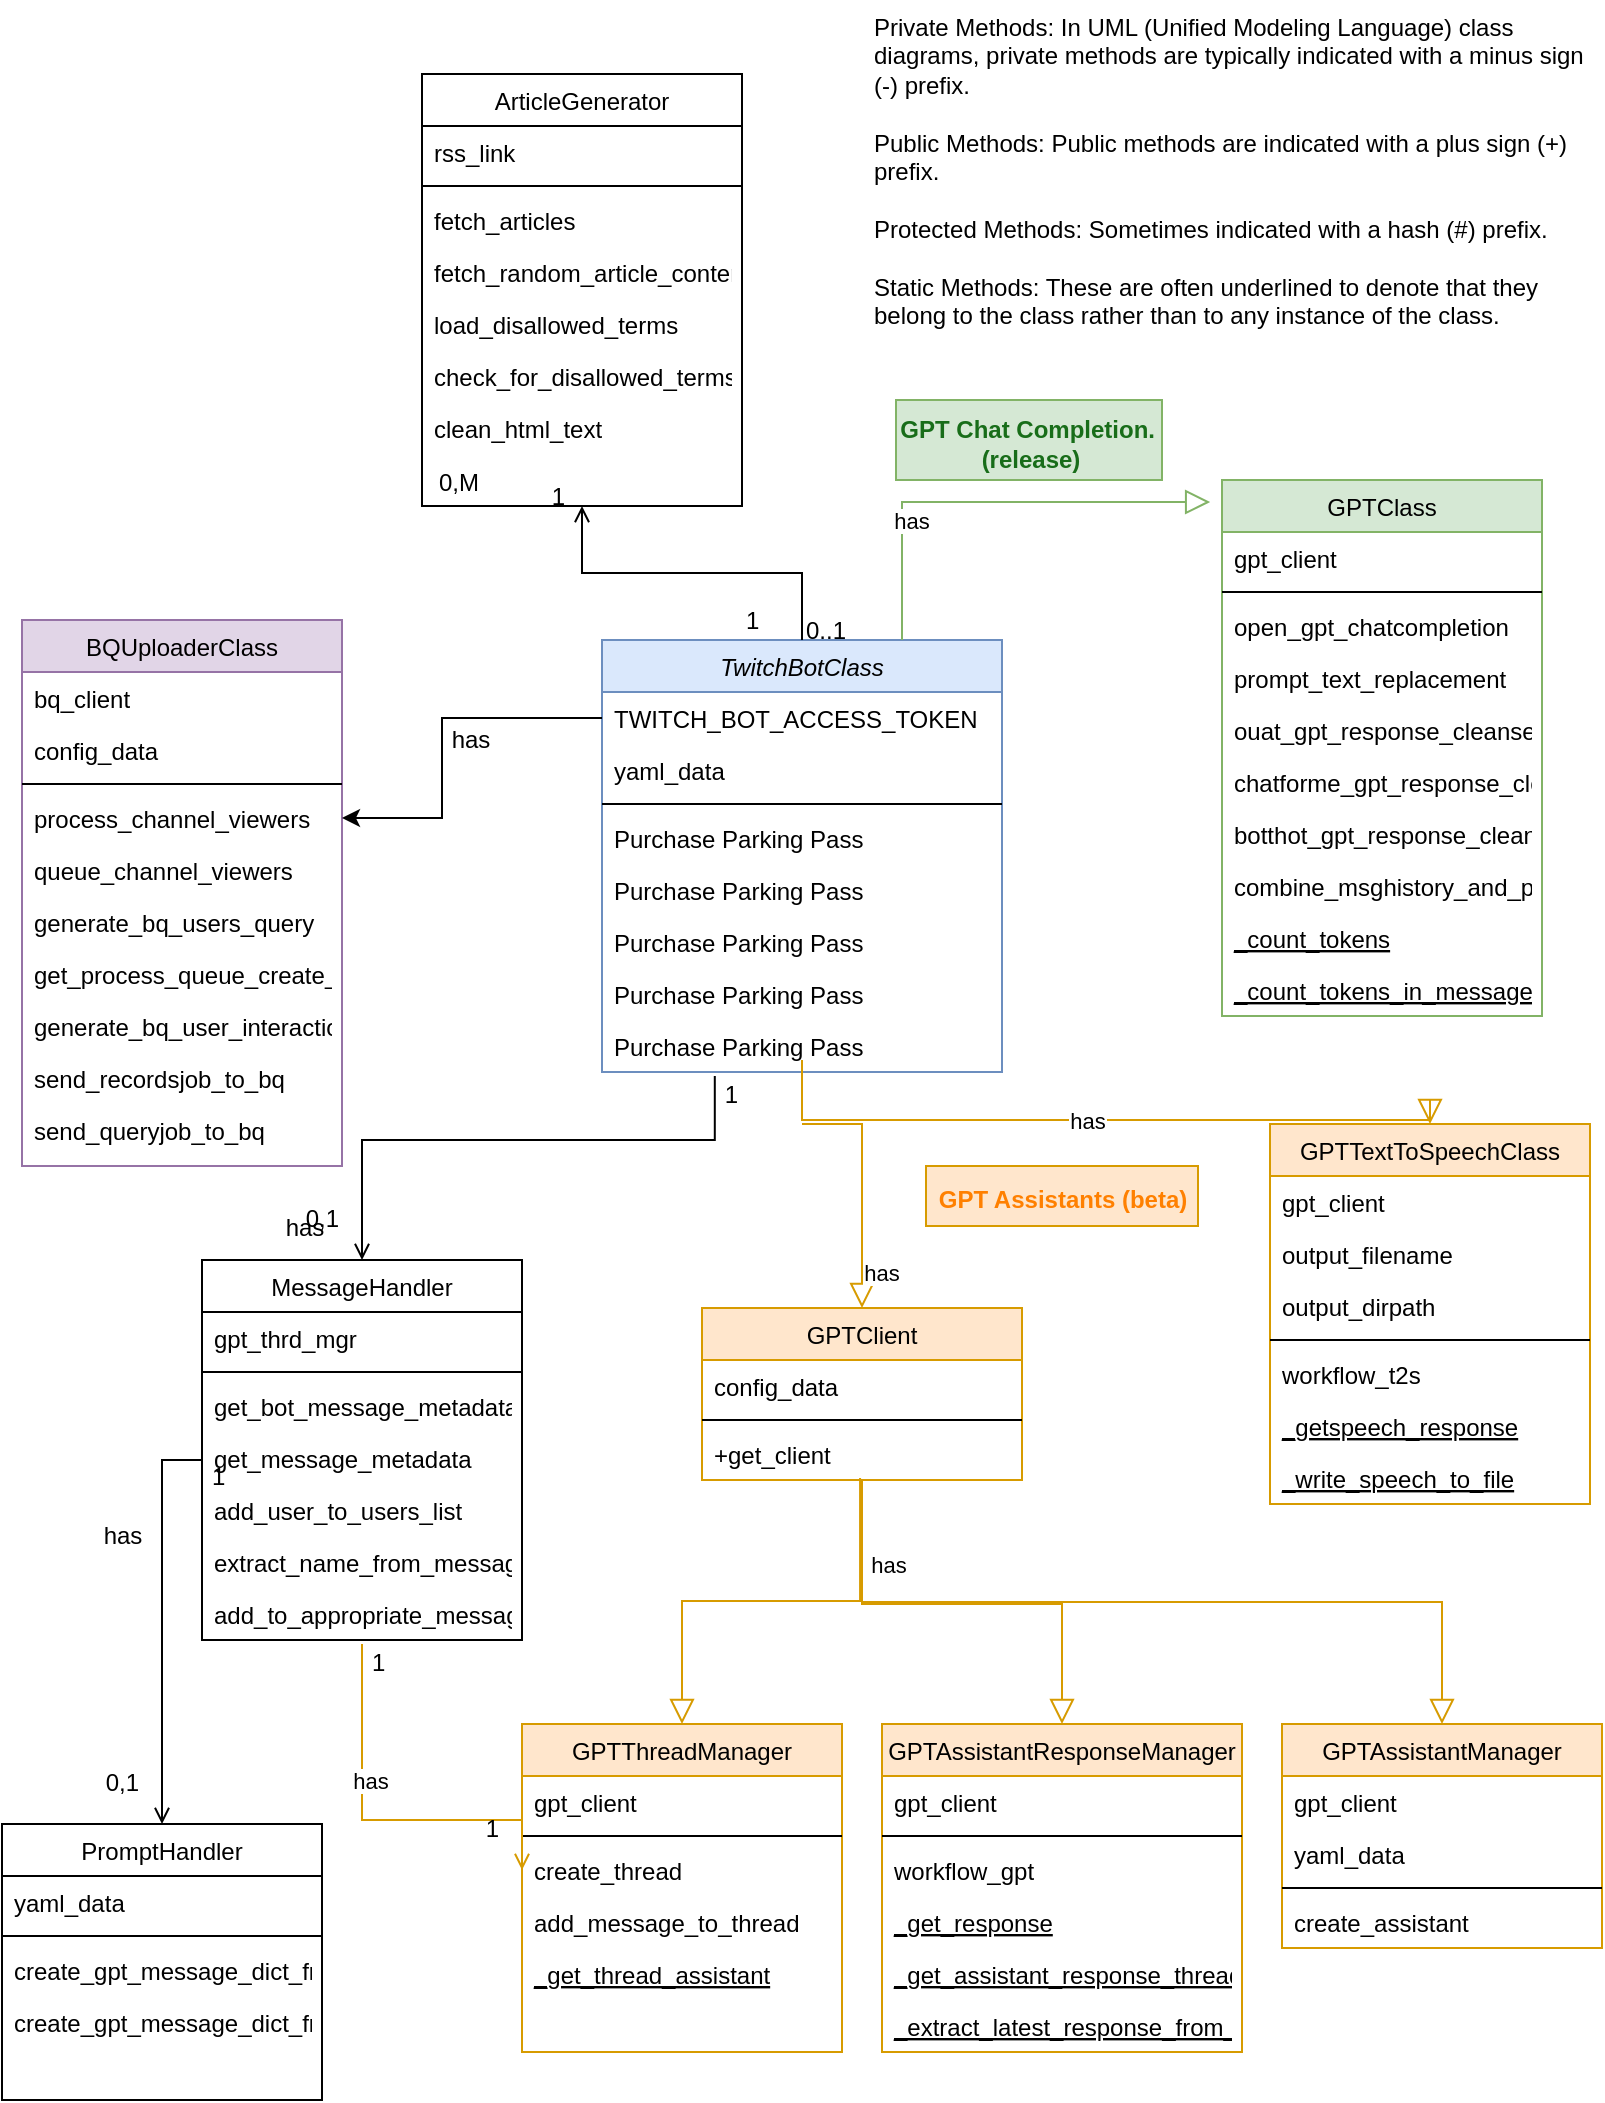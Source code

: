 <mxfile version="22.1.0" type="github" pages="2">
  <diagram name="classes-diagram" id="TIYgzIj9qE2Szi_TrRxU">
    <mxGraphModel dx="2132" dy="1296" grid="1" gridSize="10" guides="1" tooltips="1" connect="1" arrows="1" fold="1" page="1" pageScale="1" pageWidth="827" pageHeight="1169" math="0" shadow="0">
      <root>
        <mxCell id="X0K00MM57r9cbO4nfmmp-0" />
        <mxCell id="X0K00MM57r9cbO4nfmmp-1" parent="X0K00MM57r9cbO4nfmmp-0" />
        <mxCell id="X0K00MM57r9cbO4nfmmp-2" value="TwitchBotClass" style="swimlane;fontStyle=2;align=center;verticalAlign=top;childLayout=stackLayout;horizontal=1;startSize=26;horizontalStack=0;resizeParent=1;resizeLast=0;collapsible=1;marginBottom=0;rounded=0;shadow=0;strokeWidth=1;fillColor=#dae8fc;strokeColor=#6c8ebf;" vertex="1" parent="X0K00MM57r9cbO4nfmmp-1">
          <mxGeometry x="-520" y="350" width="200" height="216" as="geometry">
            <mxRectangle x="230" y="140" width="160" height="26" as="alternateBounds" />
          </mxGeometry>
        </mxCell>
        <mxCell id="X0K00MM57r9cbO4nfmmp-3" value="TWITCH_BOT_ACCESS_TOKEN" style="text;align=left;verticalAlign=top;spacingLeft=4;spacingRight=4;overflow=hidden;rotatable=0;points=[[0,0.5],[1,0.5]];portConstraint=eastwest;" vertex="1" parent="X0K00MM57r9cbO4nfmmp-2">
          <mxGeometry y="26" width="200" height="26" as="geometry" />
        </mxCell>
        <mxCell id="X0K00MM57r9cbO4nfmmp-4" value="yaml_data" style="text;align=left;verticalAlign=top;spacingLeft=4;spacingRight=4;overflow=hidden;rotatable=0;points=[[0,0.5],[1,0.5]];portConstraint=eastwest;rounded=0;shadow=0;html=0;" vertex="1" parent="X0K00MM57r9cbO4nfmmp-2">
          <mxGeometry y="52" width="200" height="26" as="geometry" />
        </mxCell>
        <mxCell id="X0K00MM57r9cbO4nfmmp-5" value="" style="line;html=1;strokeWidth=1;align=left;verticalAlign=middle;spacingTop=-1;spacingLeft=3;spacingRight=3;rotatable=0;labelPosition=right;points=[];portConstraint=eastwest;" vertex="1" parent="X0K00MM57r9cbO4nfmmp-2">
          <mxGeometry y="78" width="200" height="8" as="geometry" />
        </mxCell>
        <mxCell id="X0K00MM57r9cbO4nfmmp-6" value="Purchase Parking Pass" style="text;align=left;verticalAlign=top;spacingLeft=4;spacingRight=4;overflow=hidden;rotatable=0;points=[[0,0.5],[1,0.5]];portConstraint=eastwest;" vertex="1" parent="X0K00MM57r9cbO4nfmmp-2">
          <mxGeometry y="86" width="200" height="26" as="geometry" />
        </mxCell>
        <mxCell id="X0K00MM57r9cbO4nfmmp-7" value="Purchase Parking Pass" style="text;align=left;verticalAlign=top;spacingLeft=4;spacingRight=4;overflow=hidden;rotatable=0;points=[[0,0.5],[1,0.5]];portConstraint=eastwest;" vertex="1" parent="X0K00MM57r9cbO4nfmmp-2">
          <mxGeometry y="112" width="200" height="26" as="geometry" />
        </mxCell>
        <mxCell id="X0K00MM57r9cbO4nfmmp-8" value="Purchase Parking Pass" style="text;align=left;verticalAlign=top;spacingLeft=4;spacingRight=4;overflow=hidden;rotatable=0;points=[[0,0.5],[1,0.5]];portConstraint=eastwest;" vertex="1" parent="X0K00MM57r9cbO4nfmmp-2">
          <mxGeometry y="138" width="200" height="26" as="geometry" />
        </mxCell>
        <mxCell id="X0K00MM57r9cbO4nfmmp-9" value="Purchase Parking Pass" style="text;align=left;verticalAlign=top;spacingLeft=4;spacingRight=4;overflow=hidden;rotatable=0;points=[[0,0.5],[1,0.5]];portConstraint=eastwest;" vertex="1" parent="X0K00MM57r9cbO4nfmmp-2">
          <mxGeometry y="164" width="200" height="26" as="geometry" />
        </mxCell>
        <mxCell id="X0K00MM57r9cbO4nfmmp-10" value="Purchase Parking Pass" style="text;align=left;verticalAlign=top;spacingLeft=4;spacingRight=4;overflow=hidden;rotatable=0;points=[[0,0.5],[1,0.5]];portConstraint=eastwest;" vertex="1" parent="X0K00MM57r9cbO4nfmmp-2">
          <mxGeometry y="190" width="200" height="26" as="geometry" />
        </mxCell>
        <mxCell id="X0K00MM57r9cbO4nfmmp-11" value="BQUploaderClass" style="swimlane;fontStyle=0;align=center;verticalAlign=top;childLayout=stackLayout;horizontal=1;startSize=26;horizontalStack=0;resizeParent=1;resizeLast=0;collapsible=1;marginBottom=0;rounded=0;shadow=0;strokeWidth=1;fillColor=#e1d5e7;strokeColor=#9673a6;" vertex="1" parent="X0K00MM57r9cbO4nfmmp-1">
          <mxGeometry x="-810" y="340" width="160" height="273" as="geometry">
            <mxRectangle x="130" y="380" width="160" height="26" as="alternateBounds" />
          </mxGeometry>
        </mxCell>
        <mxCell id="X0K00MM57r9cbO4nfmmp-12" value="bq_client" style="text;align=left;verticalAlign=top;spacingLeft=4;spacingRight=4;overflow=hidden;rotatable=0;points=[[0,0.5],[1,0.5]];portConstraint=eastwest;" vertex="1" parent="X0K00MM57r9cbO4nfmmp-11">
          <mxGeometry y="26" width="160" height="26" as="geometry" />
        </mxCell>
        <mxCell id="X0K00MM57r9cbO4nfmmp-13" value="config_data" style="text;align=left;verticalAlign=top;spacingLeft=4;spacingRight=4;overflow=hidden;rotatable=0;points=[[0,0.5],[1,0.5]];portConstraint=eastwest;rounded=0;shadow=0;html=0;" vertex="1" parent="X0K00MM57r9cbO4nfmmp-11">
          <mxGeometry y="52" width="160" height="26" as="geometry" />
        </mxCell>
        <mxCell id="X0K00MM57r9cbO4nfmmp-14" value="" style="line;html=1;strokeWidth=1;align=left;verticalAlign=middle;spacingTop=-1;spacingLeft=3;spacingRight=3;rotatable=0;labelPosition=right;points=[];portConstraint=eastwest;" vertex="1" parent="X0K00MM57r9cbO4nfmmp-11">
          <mxGeometry y="78" width="160" height="8" as="geometry" />
        </mxCell>
        <mxCell id="X0K00MM57r9cbO4nfmmp-15" value="process_channel_viewers" style="text;align=left;verticalAlign=top;spacingLeft=4;spacingRight=4;overflow=hidden;rotatable=0;points=[[0,0.5],[1,0.5]];portConstraint=eastwest;fontStyle=0" vertex="1" parent="X0K00MM57r9cbO4nfmmp-11">
          <mxGeometry y="86" width="160" height="26" as="geometry" />
        </mxCell>
        <mxCell id="X0K00MM57r9cbO4nfmmp-16" value="queue_channel_viewers" style="text;align=left;verticalAlign=top;spacingLeft=4;spacingRight=4;overflow=hidden;rotatable=0;points=[[0,0.5],[1,0.5]];portConstraint=eastwest;" vertex="1" parent="X0K00MM57r9cbO4nfmmp-11">
          <mxGeometry y="112" width="160" height="26" as="geometry" />
        </mxCell>
        <mxCell id="X0K00MM57r9cbO4nfmmp-17" value="generate_bq_users_query" style="text;align=left;verticalAlign=top;spacingLeft=4;spacingRight=4;overflow=hidden;rotatable=0;points=[[0,0.5],[1,0.5]];portConstraint=eastwest;fontStyle=0" vertex="1" parent="X0K00MM57r9cbO4nfmmp-11">
          <mxGeometry y="138" width="160" height="26" as="geometry" />
        </mxCell>
        <mxCell id="X0K00MM57r9cbO4nfmmp-18" value="get_process_queue_create_channel_viewers_query" style="text;align=left;verticalAlign=top;spacingLeft=4;spacingRight=4;overflow=hidden;rotatable=0;points=[[0,0.5],[1,0.5]];portConstraint=eastwest;fontStyle=0" vertex="1" parent="X0K00MM57r9cbO4nfmmp-11">
          <mxGeometry y="164" width="160" height="26" as="geometry" />
        </mxCell>
        <mxCell id="X0K00MM57r9cbO4nfmmp-19" value="generate_bq_user_interactions_records" style="text;align=left;verticalAlign=top;spacingLeft=4;spacingRight=4;overflow=hidden;rotatable=0;points=[[0,0.5],[1,0.5]];portConstraint=eastwest;fontStyle=0" vertex="1" parent="X0K00MM57r9cbO4nfmmp-11">
          <mxGeometry y="190" width="160" height="26" as="geometry" />
        </mxCell>
        <mxCell id="X0K00MM57r9cbO4nfmmp-20" value="send_recordsjob_to_bq" style="text;align=left;verticalAlign=top;spacingLeft=4;spacingRight=4;overflow=hidden;rotatable=0;points=[[0,0.5],[1,0.5]];portConstraint=eastwest;fontStyle=0" vertex="1" parent="X0K00MM57r9cbO4nfmmp-11">
          <mxGeometry y="216" width="160" height="26" as="geometry" />
        </mxCell>
        <mxCell id="X0K00MM57r9cbO4nfmmp-21" value="send_queryjob_to_bq" style="text;align=left;verticalAlign=top;spacingLeft=4;spacingRight=4;overflow=hidden;rotatable=0;points=[[0,0.5],[1,0.5]];portConstraint=eastwest;fontStyle=0" vertex="1" parent="X0K00MM57r9cbO4nfmmp-11">
          <mxGeometry y="242" width="160" height="26" as="geometry" />
        </mxCell>
        <mxCell id="X0K00MM57r9cbO4nfmmp-22" value="GPTClient" style="swimlane;fontStyle=0;align=center;verticalAlign=top;childLayout=stackLayout;horizontal=1;startSize=26;horizontalStack=0;resizeParent=1;resizeLast=0;collapsible=1;marginBottom=0;rounded=0;shadow=0;strokeWidth=1;fillColor=#ffe6cc;strokeColor=#d79b00;" vertex="1" parent="X0K00MM57r9cbO4nfmmp-1">
          <mxGeometry x="-470" y="684" width="160" height="86" as="geometry">
            <mxRectangle x="340" y="380" width="170" height="26" as="alternateBounds" />
          </mxGeometry>
        </mxCell>
        <mxCell id="X0K00MM57r9cbO4nfmmp-23" value="config_data" style="text;align=left;verticalAlign=top;spacingLeft=4;spacingRight=4;overflow=hidden;rotatable=0;points=[[0,0.5],[1,0.5]];portConstraint=eastwest;" vertex="1" parent="X0K00MM57r9cbO4nfmmp-22">
          <mxGeometry y="26" width="160" height="26" as="geometry" />
        </mxCell>
        <mxCell id="X0K00MM57r9cbO4nfmmp-24" value="" style="line;html=1;strokeWidth=1;align=left;verticalAlign=middle;spacingTop=-1;spacingLeft=3;spacingRight=3;rotatable=0;labelPosition=right;points=[];portConstraint=eastwest;" vertex="1" parent="X0K00MM57r9cbO4nfmmp-22">
          <mxGeometry y="52" width="160" height="8" as="geometry" />
        </mxCell>
        <mxCell id="X0K00MM57r9cbO4nfmmp-25" value="+get_client" style="text;align=left;verticalAlign=top;spacingLeft=4;spacingRight=4;overflow=hidden;rotatable=0;points=[[0,0.5],[1,0.5]];portConstraint=eastwest;" vertex="1" parent="X0K00MM57r9cbO4nfmmp-22">
          <mxGeometry y="60" width="160" height="26" as="geometry" />
        </mxCell>
        <mxCell id="X0K00MM57r9cbO4nfmmp-26" value="has" style="endArrow=block;endSize=10;endFill=0;shadow=0;strokeWidth=1;rounded=0;edgeStyle=elbowEdgeStyle;elbow=vertical;entryX=0.5;entryY=0;entryDx=0;entryDy=0;fillColor=#ffe6cc;strokeColor=#d79b00;" edge="1" parent="X0K00MM57r9cbO4nfmmp-1" target="X0K00MM57r9cbO4nfmmp-22">
          <mxGeometry x="0.703" y="10" width="160" relative="1" as="geometry">
            <mxPoint x="-420" y="592" as="sourcePoint" />
            <mxPoint x="-120" y="680" as="targetPoint" />
            <Array as="points">
              <mxPoint x="-400" y="592" />
            </Array>
            <mxPoint as="offset" />
          </mxGeometry>
        </mxCell>
        <mxCell id="X0K00MM57r9cbO4nfmmp-27" value="ArticleGenerator" style="swimlane;fontStyle=0;align=center;verticalAlign=top;childLayout=stackLayout;horizontal=1;startSize=26;horizontalStack=0;resizeParent=1;resizeLast=0;collapsible=1;marginBottom=0;rounded=0;shadow=0;strokeWidth=1;" vertex="1" parent="X0K00MM57r9cbO4nfmmp-1">
          <mxGeometry x="-610" y="67" width="160" height="216" as="geometry">
            <mxRectangle x="550" y="140" width="160" height="26" as="alternateBounds" />
          </mxGeometry>
        </mxCell>
        <mxCell id="X0K00MM57r9cbO4nfmmp-28" value="rss_link" style="text;align=left;verticalAlign=top;spacingLeft=4;spacingRight=4;overflow=hidden;rotatable=0;points=[[0,0.5],[1,0.5]];portConstraint=eastwest;" vertex="1" parent="X0K00MM57r9cbO4nfmmp-27">
          <mxGeometry y="26" width="160" height="26" as="geometry" />
        </mxCell>
        <mxCell id="X0K00MM57r9cbO4nfmmp-29" value="" style="line;html=1;strokeWidth=1;align=left;verticalAlign=middle;spacingTop=-1;spacingLeft=3;spacingRight=3;rotatable=0;labelPosition=right;points=[];portConstraint=eastwest;" vertex="1" parent="X0K00MM57r9cbO4nfmmp-27">
          <mxGeometry y="52" width="160" height="8" as="geometry" />
        </mxCell>
        <mxCell id="X0K00MM57r9cbO4nfmmp-30" value="fetch_articles" style="text;align=left;verticalAlign=top;spacingLeft=4;spacingRight=4;overflow=hidden;rotatable=0;points=[[0,0.5],[1,0.5]];portConstraint=eastwest;" vertex="1" parent="X0K00MM57r9cbO4nfmmp-27">
          <mxGeometry y="60" width="160" height="26" as="geometry" />
        </mxCell>
        <mxCell id="X0K00MM57r9cbO4nfmmp-31" value="fetch_random_article_content" style="text;align=left;verticalAlign=top;spacingLeft=4;spacingRight=4;overflow=hidden;rotatable=0;points=[[0,0.5],[1,0.5]];portConstraint=eastwest;rounded=0;shadow=0;html=0;" vertex="1" parent="X0K00MM57r9cbO4nfmmp-27">
          <mxGeometry y="86" width="160" height="26" as="geometry" />
        </mxCell>
        <mxCell id="X0K00MM57r9cbO4nfmmp-32" value="load_disallowed_terms" style="text;align=left;verticalAlign=top;spacingLeft=4;spacingRight=4;overflow=hidden;rotatable=0;points=[[0,0.5],[1,0.5]];portConstraint=eastwest;" vertex="1" parent="X0K00MM57r9cbO4nfmmp-27">
          <mxGeometry y="112" width="160" height="26" as="geometry" />
        </mxCell>
        <mxCell id="X0K00MM57r9cbO4nfmmp-33" value="check_for_disallowed_terms" style="text;align=left;verticalAlign=top;spacingLeft=4;spacingRight=4;overflow=hidden;rotatable=0;points=[[0,0.5],[1,0.5]];portConstraint=eastwest;" vertex="1" parent="X0K00MM57r9cbO4nfmmp-27">
          <mxGeometry y="138" width="160" height="26" as="geometry" />
        </mxCell>
        <mxCell id="X0K00MM57r9cbO4nfmmp-34" value="clean_html_text" style="text;align=left;verticalAlign=top;spacingLeft=4;spacingRight=4;overflow=hidden;rotatable=0;points=[[0,0.5],[1,0.5]];portConstraint=eastwest;" vertex="1" parent="X0K00MM57r9cbO4nfmmp-27">
          <mxGeometry y="164" width="160" height="26" as="geometry" />
        </mxCell>
        <mxCell id="X0K00MM57r9cbO4nfmmp-35" value="" style="endArrow=open;shadow=0;strokeWidth=1;rounded=0;endFill=1;edgeStyle=elbowEdgeStyle;elbow=vertical;" edge="1" parent="X0K00MM57r9cbO4nfmmp-1" source="X0K00MM57r9cbO4nfmmp-2" target="X0K00MM57r9cbO4nfmmp-27">
          <mxGeometry x="0.5" y="41" relative="1" as="geometry">
            <mxPoint x="-320" y="422" as="sourcePoint" />
            <mxPoint x="-160" y="422" as="targetPoint" />
            <mxPoint x="-40" y="32" as="offset" />
          </mxGeometry>
        </mxCell>
        <mxCell id="X0K00MM57r9cbO4nfmmp-36" value="0..1" style="resizable=0;align=left;verticalAlign=bottom;labelBackgroundColor=none;fontSize=12;" connectable="0" vertex="1" parent="X0K00MM57r9cbO4nfmmp-35">
          <mxGeometry x="-1" relative="1" as="geometry">
            <mxPoint y="4" as="offset" />
          </mxGeometry>
        </mxCell>
        <mxCell id="X0K00MM57r9cbO4nfmmp-37" value="1" style="resizable=0;align=right;verticalAlign=bottom;labelBackgroundColor=none;fontSize=12;" connectable="0" vertex="1" parent="X0K00MM57r9cbO4nfmmp-35">
          <mxGeometry x="1" relative="1" as="geometry">
            <mxPoint x="-7" y="4" as="offset" />
          </mxGeometry>
        </mxCell>
        <mxCell id="X0K00MM57r9cbO4nfmmp-38" value="has" style="text;html=1;resizable=0;points=[];;align=center;verticalAlign=middle;labelBackgroundColor=none;rounded=0;shadow=0;strokeWidth=1;fontSize=12;" vertex="1" connectable="0" parent="X0K00MM57r9cbO4nfmmp-35">
          <mxGeometry x="0.5" y="49" relative="1" as="geometry">
            <mxPoint x="-67" y="34" as="offset" />
          </mxGeometry>
        </mxCell>
        <mxCell id="X0K00MM57r9cbO4nfmmp-39" value="GPTAssistantResponseManager" style="swimlane;fontStyle=0;align=center;verticalAlign=top;childLayout=stackLayout;horizontal=1;startSize=26;horizontalStack=0;resizeParent=1;resizeLast=0;collapsible=1;marginBottom=0;rounded=0;shadow=0;strokeWidth=1;fillColor=#ffe6cc;strokeColor=#d79b00;" vertex="1" parent="X0K00MM57r9cbO4nfmmp-1">
          <mxGeometry x="-380" y="892" width="180" height="164" as="geometry">
            <mxRectangle x="340" y="380" width="170" height="26" as="alternateBounds" />
          </mxGeometry>
        </mxCell>
        <mxCell id="X0K00MM57r9cbO4nfmmp-40" value="gpt_client" style="text;align=left;verticalAlign=top;spacingLeft=4;spacingRight=4;overflow=hidden;rotatable=0;points=[[0,0.5],[1,0.5]];portConstraint=eastwest;" vertex="1" parent="X0K00MM57r9cbO4nfmmp-39">
          <mxGeometry y="26" width="180" height="26" as="geometry" />
        </mxCell>
        <mxCell id="X0K00MM57r9cbO4nfmmp-41" value="" style="line;html=1;strokeWidth=1;align=left;verticalAlign=middle;spacingTop=-1;spacingLeft=3;spacingRight=3;rotatable=0;labelPosition=right;points=[];portConstraint=eastwest;" vertex="1" parent="X0K00MM57r9cbO4nfmmp-39">
          <mxGeometry y="52" width="180" height="8" as="geometry" />
        </mxCell>
        <mxCell id="X0K00MM57r9cbO4nfmmp-42" value="workflow_gpt" style="text;align=left;verticalAlign=top;spacingLeft=4;spacingRight=4;overflow=hidden;rotatable=0;points=[[0,0.5],[1,0.5]];portConstraint=eastwest;" vertex="1" parent="X0K00MM57r9cbO4nfmmp-39">
          <mxGeometry y="60" width="180" height="26" as="geometry" />
        </mxCell>
        <mxCell id="X0K00MM57r9cbO4nfmmp-43" value="_get_response" style="text;align=left;verticalAlign=top;spacingLeft=4;spacingRight=4;overflow=hidden;rotatable=0;points=[[0,0.5],[1,0.5]];portConstraint=eastwest;fontStyle=4" vertex="1" parent="X0K00MM57r9cbO4nfmmp-39">
          <mxGeometry y="86" width="180" height="26" as="geometry" />
        </mxCell>
        <mxCell id="X0K00MM57r9cbO4nfmmp-44" value="_get_assistant_response_thread_messages" style="text;align=left;verticalAlign=top;spacingLeft=4;spacingRight=4;overflow=hidden;rotatable=0;points=[[0,0.5],[1,0.5]];portConstraint=eastwest;fontStyle=4" vertex="1" parent="X0K00MM57r9cbO4nfmmp-39">
          <mxGeometry y="112" width="180" height="26" as="geometry" />
        </mxCell>
        <mxCell id="X0K00MM57r9cbO4nfmmp-45" value="_extract_latest_response_from_thread_messages" style="text;align=left;verticalAlign=top;spacingLeft=4;spacingRight=4;overflow=hidden;rotatable=0;points=[[0,0.5],[1,0.5]];portConstraint=eastwest;fontStyle=4" vertex="1" parent="X0K00MM57r9cbO4nfmmp-39">
          <mxGeometry y="138" width="180" height="26" as="geometry" />
        </mxCell>
        <mxCell id="X0K00MM57r9cbO4nfmmp-46" value="GPTAssistantManager" style="swimlane;fontStyle=0;align=center;verticalAlign=top;childLayout=stackLayout;horizontal=1;startSize=26;horizontalStack=0;resizeParent=1;resizeLast=0;collapsible=1;marginBottom=0;rounded=0;shadow=0;strokeWidth=1;fillColor=#ffe6cc;strokeColor=#d79b00;" vertex="1" parent="X0K00MM57r9cbO4nfmmp-1">
          <mxGeometry x="-180" y="892" width="160" height="112" as="geometry">
            <mxRectangle x="340" y="380" width="170" height="26" as="alternateBounds" />
          </mxGeometry>
        </mxCell>
        <mxCell id="X0K00MM57r9cbO4nfmmp-47" value="gpt_client" style="text;align=left;verticalAlign=top;spacingLeft=4;spacingRight=4;overflow=hidden;rotatable=0;points=[[0,0.5],[1,0.5]];portConstraint=eastwest;" vertex="1" parent="X0K00MM57r9cbO4nfmmp-46">
          <mxGeometry y="26" width="160" height="26" as="geometry" />
        </mxCell>
        <mxCell id="X0K00MM57r9cbO4nfmmp-48" value="yaml_data" style="text;align=left;verticalAlign=top;spacingLeft=4;spacingRight=4;overflow=hidden;rotatable=0;points=[[0,0.5],[1,0.5]];portConstraint=eastwest;" vertex="1" parent="X0K00MM57r9cbO4nfmmp-46">
          <mxGeometry y="52" width="160" height="26" as="geometry" />
        </mxCell>
        <mxCell id="X0K00MM57r9cbO4nfmmp-49" value="" style="line;html=1;strokeWidth=1;align=left;verticalAlign=middle;spacingTop=-1;spacingLeft=3;spacingRight=3;rotatable=0;labelPosition=right;points=[];portConstraint=eastwest;" vertex="1" parent="X0K00MM57r9cbO4nfmmp-46">
          <mxGeometry y="78" width="160" height="8" as="geometry" />
        </mxCell>
        <mxCell id="X0K00MM57r9cbO4nfmmp-50" value="create_assistant" style="text;align=left;verticalAlign=top;spacingLeft=4;spacingRight=4;overflow=hidden;rotatable=0;points=[[0,0.5],[1,0.5]];portConstraint=eastwest;" vertex="1" parent="X0K00MM57r9cbO4nfmmp-46">
          <mxGeometry y="86" width="160" height="26" as="geometry" />
        </mxCell>
        <mxCell id="X0K00MM57r9cbO4nfmmp-51" value="GPTThreadManager" style="swimlane;fontStyle=0;align=center;verticalAlign=top;childLayout=stackLayout;horizontal=1;startSize=26;horizontalStack=0;resizeParent=1;resizeLast=0;collapsible=1;marginBottom=0;rounded=0;shadow=0;strokeWidth=1;fillColor=#ffe6cc;strokeColor=#d79b00;" vertex="1" parent="X0K00MM57r9cbO4nfmmp-1">
          <mxGeometry x="-560" y="892" width="160" height="164" as="geometry">
            <mxRectangle x="340" y="380" width="170" height="26" as="alternateBounds" />
          </mxGeometry>
        </mxCell>
        <mxCell id="X0K00MM57r9cbO4nfmmp-52" value="gpt_client" style="text;align=left;verticalAlign=top;spacingLeft=4;spacingRight=4;overflow=hidden;rotatable=0;points=[[0,0.5],[1,0.5]];portConstraint=eastwest;" vertex="1" parent="X0K00MM57r9cbO4nfmmp-51">
          <mxGeometry y="26" width="160" height="26" as="geometry" />
        </mxCell>
        <mxCell id="X0K00MM57r9cbO4nfmmp-53" value="" style="line;html=1;strokeWidth=1;align=left;verticalAlign=middle;spacingTop=-1;spacingLeft=3;spacingRight=3;rotatable=0;labelPosition=right;points=[];portConstraint=eastwest;" vertex="1" parent="X0K00MM57r9cbO4nfmmp-51">
          <mxGeometry y="52" width="160" height="8" as="geometry" />
        </mxCell>
        <mxCell id="X0K00MM57r9cbO4nfmmp-54" value="create_thread" style="text;align=left;verticalAlign=top;spacingLeft=4;spacingRight=4;overflow=hidden;rotatable=0;points=[[0,0.5],[1,0.5]];portConstraint=eastwest;" vertex="1" parent="X0K00MM57r9cbO4nfmmp-51">
          <mxGeometry y="60" width="160" height="26" as="geometry" />
        </mxCell>
        <mxCell id="X0K00MM57r9cbO4nfmmp-55" value="add_message_to_thread" style="text;align=left;verticalAlign=top;spacingLeft=4;spacingRight=4;overflow=hidden;rotatable=0;points=[[0,0.5],[1,0.5]];portConstraint=eastwest;" vertex="1" parent="X0K00MM57r9cbO4nfmmp-51">
          <mxGeometry y="86" width="160" height="26" as="geometry" />
        </mxCell>
        <mxCell id="X0K00MM57r9cbO4nfmmp-56" value="_get_thread_assistant" style="text;align=left;verticalAlign=top;spacingLeft=4;spacingRight=4;overflow=hidden;rotatable=0;points=[[0,0.5],[1,0.5]];portConstraint=eastwest;fontStyle=4" vertex="1" parent="X0K00MM57r9cbO4nfmmp-51">
          <mxGeometry y="112" width="160" height="26" as="geometry" />
        </mxCell>
        <mxCell id="X0K00MM57r9cbO4nfmmp-57" value="has" style="endArrow=block;endSize=10;endFill=0;shadow=0;strokeWidth=1;rounded=0;edgeStyle=elbowEdgeStyle;elbow=vertical;fillColor=#ffe6cc;strokeColor=#d79b00;entryX=0.5;entryY=0;entryDx=0;entryDy=0;" edge="1" parent="X0K00MM57r9cbO4nfmmp-1" target="X0K00MM57r9cbO4nfmmp-39">
          <mxGeometry x="-0.333" y="20" width="160" relative="1" as="geometry">
            <mxPoint x="-390" y="772" as="sourcePoint" />
            <mxPoint x="-290" y="872" as="targetPoint" />
            <Array as="points">
              <mxPoint x="-340" y="832" />
            </Array>
            <mxPoint as="offset" />
          </mxGeometry>
        </mxCell>
        <mxCell id="X0K00MM57r9cbO4nfmmp-58" value="GPTTextToSpeechClass" style="swimlane;fontStyle=0;align=center;verticalAlign=top;childLayout=stackLayout;horizontal=1;startSize=26;horizontalStack=0;resizeParent=1;resizeLast=0;collapsible=1;marginBottom=0;rounded=0;shadow=0;strokeWidth=1;fillColor=#ffe6cc;strokeColor=#d79b00;" vertex="1" parent="X0K00MM57r9cbO4nfmmp-1">
          <mxGeometry x="-186" y="592" width="160" height="190" as="geometry">
            <mxRectangle x="130" y="380" width="160" height="26" as="alternateBounds" />
          </mxGeometry>
        </mxCell>
        <mxCell id="X0K00MM57r9cbO4nfmmp-59" value="gpt_client" style="text;align=left;verticalAlign=top;spacingLeft=4;spacingRight=4;overflow=hidden;rotatable=0;points=[[0,0.5],[1,0.5]];portConstraint=eastwest;" vertex="1" parent="X0K00MM57r9cbO4nfmmp-58">
          <mxGeometry y="26" width="160" height="26" as="geometry" />
        </mxCell>
        <mxCell id="X0K00MM57r9cbO4nfmmp-60" value="output_filename" style="text;align=left;verticalAlign=top;spacingLeft=4;spacingRight=4;overflow=hidden;rotatable=0;points=[[0,0.5],[1,0.5]];portConstraint=eastwest;" vertex="1" parent="X0K00MM57r9cbO4nfmmp-58">
          <mxGeometry y="52" width="160" height="26" as="geometry" />
        </mxCell>
        <mxCell id="X0K00MM57r9cbO4nfmmp-61" value="output_dirpath" style="text;align=left;verticalAlign=top;spacingLeft=4;spacingRight=4;overflow=hidden;rotatable=0;points=[[0,0.5],[1,0.5]];portConstraint=eastwest;" vertex="1" parent="X0K00MM57r9cbO4nfmmp-58">
          <mxGeometry y="78" width="160" height="26" as="geometry" />
        </mxCell>
        <mxCell id="X0K00MM57r9cbO4nfmmp-62" value="" style="line;html=1;strokeWidth=1;align=left;verticalAlign=middle;spacingTop=-1;spacingLeft=3;spacingRight=3;rotatable=0;labelPosition=right;points=[];portConstraint=eastwest;" vertex="1" parent="X0K00MM57r9cbO4nfmmp-58">
          <mxGeometry y="104" width="160" height="8" as="geometry" />
        </mxCell>
        <mxCell id="X0K00MM57r9cbO4nfmmp-63" value="workflow_t2s" style="text;align=left;verticalAlign=top;spacingLeft=4;spacingRight=4;overflow=hidden;rotatable=0;points=[[0,0.5],[1,0.5]];portConstraint=eastwest;" vertex="1" parent="X0K00MM57r9cbO4nfmmp-58">
          <mxGeometry y="112" width="160" height="26" as="geometry" />
        </mxCell>
        <mxCell id="X0K00MM57r9cbO4nfmmp-64" value="_getspeech_response" style="text;align=left;verticalAlign=top;spacingLeft=4;spacingRight=4;overflow=hidden;rotatable=0;points=[[0,0.5],[1,0.5]];portConstraint=eastwest;fontStyle=4" vertex="1" parent="X0K00MM57r9cbO4nfmmp-58">
          <mxGeometry y="138" width="160" height="26" as="geometry" />
        </mxCell>
        <mxCell id="X0K00MM57r9cbO4nfmmp-65" value="_write_speech_to_file" style="text;align=left;verticalAlign=top;spacingLeft=4;spacingRight=4;overflow=hidden;rotatable=0;points=[[0,0.5],[1,0.5]];portConstraint=eastwest;fontStyle=4" vertex="1" parent="X0K00MM57r9cbO4nfmmp-58">
          <mxGeometry y="164" width="160" height="26" as="geometry" />
        </mxCell>
        <mxCell id="X0K00MM57r9cbO4nfmmp-66" value="PromptHandler" style="swimlane;fontStyle=0;align=center;verticalAlign=top;childLayout=stackLayout;horizontal=1;startSize=26;horizontalStack=0;resizeParent=1;resizeLast=0;collapsible=1;marginBottom=0;rounded=0;shadow=0;strokeWidth=1;" vertex="1" parent="X0K00MM57r9cbO4nfmmp-1">
          <mxGeometry x="-820" y="942" width="160" height="138" as="geometry">
            <mxRectangle x="130" y="380" width="160" height="26" as="alternateBounds" />
          </mxGeometry>
        </mxCell>
        <mxCell id="X0K00MM57r9cbO4nfmmp-67" value="yaml_data" style="text;align=left;verticalAlign=top;spacingLeft=4;spacingRight=4;overflow=hidden;rotatable=0;points=[[0,0.5],[1,0.5]];portConstraint=eastwest;" vertex="1" parent="X0K00MM57r9cbO4nfmmp-66">
          <mxGeometry y="26" width="160" height="26" as="geometry" />
        </mxCell>
        <mxCell id="X0K00MM57r9cbO4nfmmp-68" value="" style="line;html=1;strokeWidth=1;align=left;verticalAlign=middle;spacingTop=-1;spacingLeft=3;spacingRight=3;rotatable=0;labelPosition=right;points=[];portConstraint=eastwest;" vertex="1" parent="X0K00MM57r9cbO4nfmmp-66">
          <mxGeometry y="52" width="160" height="8" as="geometry" />
        </mxCell>
        <mxCell id="X0K00MM57r9cbO4nfmmp-69" value="create_gpt_message_dict_from_metadata" style="text;align=left;verticalAlign=top;spacingLeft=4;spacingRight=4;overflow=hidden;rotatable=0;points=[[0,0.5],[1,0.5]];portConstraint=eastwest;fontStyle=0" vertex="1" parent="X0K00MM57r9cbO4nfmmp-66">
          <mxGeometry y="60" width="160" height="26" as="geometry" />
        </mxCell>
        <mxCell id="X0K00MM57r9cbO4nfmmp-70" value="create_gpt_message_dict_from_strings" style="text;align=left;verticalAlign=top;spacingLeft=4;spacingRight=4;overflow=hidden;rotatable=0;points=[[0,0.5],[1,0.5]];portConstraint=eastwest;" vertex="1" parent="X0K00MM57r9cbO4nfmmp-66">
          <mxGeometry y="86" width="160" height="26" as="geometry" />
        </mxCell>
        <mxCell id="X0K00MM57r9cbO4nfmmp-71" value="MessageHandler" style="swimlane;fontStyle=0;align=center;verticalAlign=top;childLayout=stackLayout;horizontal=1;startSize=26;horizontalStack=0;resizeParent=1;resizeLast=0;collapsible=1;marginBottom=0;rounded=0;shadow=0;strokeWidth=1;" vertex="1" parent="X0K00MM57r9cbO4nfmmp-1">
          <mxGeometry x="-720" y="660" width="160" height="190" as="geometry">
            <mxRectangle x="130" y="380" width="160" height="26" as="alternateBounds" />
          </mxGeometry>
        </mxCell>
        <mxCell id="X0K00MM57r9cbO4nfmmp-72" value="gpt_thrd_mgr" style="text;align=left;verticalAlign=top;spacingLeft=4;spacingRight=4;overflow=hidden;rotatable=0;points=[[0,0.5],[1,0.5]];portConstraint=eastwest;" vertex="1" parent="X0K00MM57r9cbO4nfmmp-71">
          <mxGeometry y="26" width="160" height="26" as="geometry" />
        </mxCell>
        <mxCell id="X0K00MM57r9cbO4nfmmp-73" value="" style="line;html=1;strokeWidth=1;align=left;verticalAlign=middle;spacingTop=-1;spacingLeft=3;spacingRight=3;rotatable=0;labelPosition=right;points=[];portConstraint=eastwest;" vertex="1" parent="X0K00MM57r9cbO4nfmmp-71">
          <mxGeometry y="52" width="160" height="8" as="geometry" />
        </mxCell>
        <mxCell id="X0K00MM57r9cbO4nfmmp-74" value="get_bot_message_metadata" style="text;align=left;verticalAlign=top;spacingLeft=4;spacingRight=4;overflow=hidden;rotatable=0;points=[[0,0.5],[1,0.5]];portConstraint=eastwest;" vertex="1" parent="X0K00MM57r9cbO4nfmmp-71">
          <mxGeometry y="60" width="160" height="26" as="geometry" />
        </mxCell>
        <mxCell id="X0K00MM57r9cbO4nfmmp-75" value="get_message_metadata" style="text;align=left;verticalAlign=top;spacingLeft=4;spacingRight=4;overflow=hidden;rotatable=0;points=[[0,0.5],[1,0.5]];portConstraint=eastwest;" vertex="1" parent="X0K00MM57r9cbO4nfmmp-71">
          <mxGeometry y="86" width="160" height="26" as="geometry" />
        </mxCell>
        <mxCell id="X0K00MM57r9cbO4nfmmp-76" value="add_user_to_users_list" style="text;align=left;verticalAlign=top;spacingLeft=4;spacingRight=4;overflow=hidden;rotatable=0;points=[[0,0.5],[1,0.5]];portConstraint=eastwest;" vertex="1" parent="X0K00MM57r9cbO4nfmmp-71">
          <mxGeometry y="112" width="160" height="26" as="geometry" />
        </mxCell>
        <mxCell id="X0K00MM57r9cbO4nfmmp-77" value="extract_name_from_message" style="text;align=left;verticalAlign=top;spacingLeft=4;spacingRight=4;overflow=hidden;rotatable=0;points=[[0,0.5],[1,0.5]];portConstraint=eastwest;" vertex="1" parent="X0K00MM57r9cbO4nfmmp-71">
          <mxGeometry y="138" width="160" height="26" as="geometry" />
        </mxCell>
        <mxCell id="X0K00MM57r9cbO4nfmmp-78" value="add_to_appropriate_message_history" style="text;align=left;verticalAlign=top;spacingLeft=4;spacingRight=4;overflow=hidden;rotatable=0;points=[[0,0.5],[1,0.5]];portConstraint=eastwest;" vertex="1" parent="X0K00MM57r9cbO4nfmmp-71">
          <mxGeometry y="164" width="160" height="26" as="geometry" />
        </mxCell>
        <mxCell id="X0K00MM57r9cbO4nfmmp-79" value="&lt;h6&gt;&lt;font style=&quot;font-size: 12px;&quot; color=&quot;#ff8000&quot;&gt;GPT Assistants (beta)&lt;/font&gt;&lt;/h6&gt;" style="text;strokeColor=#d79b00;fillColor=#ffe6cc;html=1;fontSize=24;fontStyle=1;verticalAlign=middle;align=center;" vertex="1" parent="X0K00MM57r9cbO4nfmmp-1">
          <mxGeometry x="-358" y="613" width="136" height="30" as="geometry" />
        </mxCell>
        <mxCell id="X0K00MM57r9cbO4nfmmp-80" value="GPTClass" style="swimlane;fontStyle=0;align=center;verticalAlign=top;childLayout=stackLayout;horizontal=1;startSize=26;horizontalStack=0;resizeParent=1;resizeLast=0;collapsible=1;marginBottom=0;rounded=0;shadow=0;strokeWidth=1;fillColor=#d5e8d4;strokeColor=#82b366;" vertex="1" parent="X0K00MM57r9cbO4nfmmp-1">
          <mxGeometry x="-210" y="270" width="160" height="268" as="geometry">
            <mxRectangle x="130" y="380" width="160" height="26" as="alternateBounds" />
          </mxGeometry>
        </mxCell>
        <mxCell id="X0K00MM57r9cbO4nfmmp-81" value="gpt_client" style="text;align=left;verticalAlign=top;spacingLeft=4;spacingRight=4;overflow=hidden;rotatable=0;points=[[0,0.5],[1,0.5]];portConstraint=eastwest;" vertex="1" parent="X0K00MM57r9cbO4nfmmp-80">
          <mxGeometry y="26" width="160" height="26" as="geometry" />
        </mxCell>
        <mxCell id="X0K00MM57r9cbO4nfmmp-82" value="" style="line;html=1;strokeWidth=1;align=left;verticalAlign=middle;spacingTop=-1;spacingLeft=3;spacingRight=3;rotatable=0;labelPosition=right;points=[];portConstraint=eastwest;" vertex="1" parent="X0K00MM57r9cbO4nfmmp-80">
          <mxGeometry y="52" width="160" height="8" as="geometry" />
        </mxCell>
        <mxCell id="X0K00MM57r9cbO4nfmmp-83" value="open_gpt_chatcompletion" style="text;align=left;verticalAlign=top;spacingLeft=4;spacingRight=4;overflow=hidden;rotatable=0;points=[[0,0.5],[1,0.5]];portConstraint=eastwest;fontStyle=0" vertex="1" parent="X0K00MM57r9cbO4nfmmp-80">
          <mxGeometry y="60" width="160" height="26" as="geometry" />
        </mxCell>
        <mxCell id="X0K00MM57r9cbO4nfmmp-84" value="prompt_text_replacement" style="text;align=left;verticalAlign=top;spacingLeft=4;spacingRight=4;overflow=hidden;rotatable=0;points=[[0,0.5],[1,0.5]];portConstraint=eastwest;" vertex="1" parent="X0K00MM57r9cbO4nfmmp-80">
          <mxGeometry y="86" width="160" height="26" as="geometry" />
        </mxCell>
        <mxCell id="X0K00MM57r9cbO4nfmmp-85" value="ouat_gpt_response_cleanse" style="text;align=left;verticalAlign=top;spacingLeft=4;spacingRight=4;overflow=hidden;rotatable=0;points=[[0,0.5],[1,0.5]];portConstraint=eastwest;" vertex="1" parent="X0K00MM57r9cbO4nfmmp-80">
          <mxGeometry y="112" width="160" height="26" as="geometry" />
        </mxCell>
        <mxCell id="X0K00MM57r9cbO4nfmmp-86" value="chatforme_gpt_response_cleanse" style="text;align=left;verticalAlign=top;spacingLeft=4;spacingRight=4;overflow=hidden;rotatable=0;points=[[0,0.5],[1,0.5]];portConstraint=eastwest;" vertex="1" parent="X0K00MM57r9cbO4nfmmp-80">
          <mxGeometry y="138" width="160" height="26" as="geometry" />
        </mxCell>
        <mxCell id="X0K00MM57r9cbO4nfmmp-87" value="botthot_gpt_response_cleanse" style="text;align=left;verticalAlign=top;spacingLeft=4;spacingRight=4;overflow=hidden;rotatable=0;points=[[0,0.5],[1,0.5]];portConstraint=eastwest;" vertex="1" parent="X0K00MM57r9cbO4nfmmp-80">
          <mxGeometry y="164" width="160" height="26" as="geometry" />
        </mxCell>
        <mxCell id="X0K00MM57r9cbO4nfmmp-88" value="combine_msghistory_and_prompttext" style="text;align=left;verticalAlign=top;spacingLeft=4;spacingRight=4;overflow=hidden;rotatable=0;points=[[0,0.5],[1,0.5]];portConstraint=eastwest;" vertex="1" parent="X0K00MM57r9cbO4nfmmp-80">
          <mxGeometry y="190" width="160" height="26" as="geometry" />
        </mxCell>
        <mxCell id="X0K00MM57r9cbO4nfmmp-89" value="_count_tokens" style="text;align=left;verticalAlign=top;spacingLeft=4;spacingRight=4;overflow=hidden;rotatable=0;points=[[0,0.5],[1,0.5]];portConstraint=eastwest;fontStyle=4" vertex="1" parent="X0K00MM57r9cbO4nfmmp-80">
          <mxGeometry y="216" width="160" height="26" as="geometry" />
        </mxCell>
        <mxCell id="X0K00MM57r9cbO4nfmmp-90" value="_count_tokens_in_messages" style="text;align=left;verticalAlign=top;spacingLeft=4;spacingRight=4;overflow=hidden;rotatable=0;points=[[0,0.5],[1,0.5]];portConstraint=eastwest;fontStyle=4" vertex="1" parent="X0K00MM57r9cbO4nfmmp-80">
          <mxGeometry y="242" width="160" height="26" as="geometry" />
        </mxCell>
        <mxCell id="X0K00MM57r9cbO4nfmmp-91" value="has" style="endArrow=block;endSize=10;endFill=0;shadow=0;strokeWidth=1;rounded=0;edgeStyle=elbowEdgeStyle;elbow=vertical;entryX=-0.037;entryY=0.041;entryDx=0;entryDy=0;fillColor=#d5e8d4;strokeColor=#82b366;exitX=0.75;exitY=0;exitDx=0;exitDy=0;entryPerimeter=0;" edge="1" parent="X0K00MM57r9cbO4nfmmp-1" source="X0K00MM57r9cbO4nfmmp-2" target="X0K00MM57r9cbO4nfmmp-80">
          <mxGeometry x="-0.336" y="-9" width="160" relative="1" as="geometry">
            <mxPoint x="-536" y="270" as="sourcePoint" />
            <mxPoint x="-286" y="325" as="targetPoint" />
            <Array as="points">
              <mxPoint x="-260" y="281" />
            </Array>
            <mxPoint as="offset" />
          </mxGeometry>
        </mxCell>
        <mxCell id="X0K00MM57r9cbO4nfmmp-92" value="" style="endArrow=open;shadow=0;strokeWidth=1;rounded=0;endFill=1;edgeStyle=elbowEdgeStyle;elbow=vertical;exitX=0.282;exitY=1.077;exitDx=0;exitDy=0;exitPerimeter=0;entryX=0.5;entryY=0;entryDx=0;entryDy=0;" edge="1" parent="X0K00MM57r9cbO4nfmmp-1" source="X0K00MM57r9cbO4nfmmp-10" target="X0K00MM57r9cbO4nfmmp-71">
          <mxGeometry x="0.5" y="41" relative="1" as="geometry">
            <mxPoint x="-788" y="566" as="sourcePoint" />
            <mxPoint x="-800" y="700" as="targetPoint" />
            <mxPoint x="-40" y="32" as="offset" />
            <Array as="points">
              <mxPoint x="-590" y="600" />
            </Array>
          </mxGeometry>
        </mxCell>
        <mxCell id="X0K00MM57r9cbO4nfmmp-93" value="1" style="resizable=0;align=left;verticalAlign=bottom;labelBackgroundColor=none;fontSize=12;" connectable="0" vertex="1" parent="X0K00MM57r9cbO4nfmmp-92">
          <mxGeometry x="-1" relative="1" as="geometry">
            <mxPoint x="3" y="18" as="offset" />
          </mxGeometry>
        </mxCell>
        <mxCell id="X0K00MM57r9cbO4nfmmp-94" value="0,1" style="resizable=0;align=right;verticalAlign=bottom;labelBackgroundColor=none;fontSize=12;" connectable="0" vertex="1" parent="X0K00MM57r9cbO4nfmmp-92">
          <mxGeometry x="1" relative="1" as="geometry">
            <mxPoint x="-10" y="-12" as="offset" />
          </mxGeometry>
        </mxCell>
        <mxCell id="X0K00MM57r9cbO4nfmmp-95" value="has" style="text;html=1;resizable=0;points=[];;align=center;verticalAlign=middle;labelBackgroundColor=none;rounded=0;shadow=0;strokeWidth=1;fontSize=12;" vertex="1" connectable="0" parent="X0K00MM57r9cbO4nfmmp-92">
          <mxGeometry x="0.5" y="49" relative="1" as="geometry">
            <mxPoint x="-36" y="-5" as="offset" />
          </mxGeometry>
        </mxCell>
        <mxCell id="X0K00MM57r9cbO4nfmmp-96" value="has" style="endArrow=open;shadow=0;strokeWidth=1;rounded=0;endFill=1;edgeStyle=elbowEdgeStyle;elbow=vertical;exitX=0.5;exitY=1.077;exitDx=0;exitDy=0;exitPerimeter=0;entryX=0;entryY=0.5;entryDx=0;entryDy=0;fillColor=#ffe6cc;strokeColor=#d79b00;" edge="1" parent="X0K00MM57r9cbO4nfmmp-1" source="X0K00MM57r9cbO4nfmmp-78" target="X0K00MM57r9cbO4nfmmp-54">
          <mxGeometry x="-0.04" y="20" relative="1" as="geometry">
            <mxPoint x="-540" y="730" as="sourcePoint" />
            <mxPoint x="-470" y="890" as="targetPoint" />
            <mxPoint as="offset" />
            <Array as="points">
              <mxPoint x="-510" y="940" />
            </Array>
          </mxGeometry>
        </mxCell>
        <mxCell id="X0K00MM57r9cbO4nfmmp-97" value="1" style="resizable=0;align=left;verticalAlign=bottom;labelBackgroundColor=none;fontSize=12;" connectable="0" vertex="1" parent="X0K00MM57r9cbO4nfmmp-96">
          <mxGeometry x="-1" relative="1" as="geometry">
            <mxPoint x="3" y="18" as="offset" />
          </mxGeometry>
        </mxCell>
        <mxCell id="X0K00MM57r9cbO4nfmmp-98" value="1" style="resizable=0;align=right;verticalAlign=bottom;labelBackgroundColor=none;fontSize=12;" connectable="0" vertex="1" parent="X0K00MM57r9cbO4nfmmp-96">
          <mxGeometry x="1" relative="1" as="geometry">
            <mxPoint x="-10" y="-12" as="offset" />
          </mxGeometry>
        </mxCell>
        <mxCell id="X0K00MM57r9cbO4nfmmp-99" value="1" style="resizable=0;align=left;verticalAlign=bottom;labelBackgroundColor=none;fontSize=12;" connectable="0" vertex="1" parent="X0K00MM57r9cbO4nfmmp-1">
          <mxGeometry x="-450.0" y="349.002" as="geometry" />
        </mxCell>
        <mxCell id="X0K00MM57r9cbO4nfmmp-100" value="0,M" style="resizable=0;align=right;verticalAlign=bottom;labelBackgroundColor=none;fontSize=12;" connectable="0" vertex="1" parent="X0K00MM57r9cbO4nfmmp-1">
          <mxGeometry x="-580" y="280.002" as="geometry" />
        </mxCell>
        <mxCell id="X0K00MM57r9cbO4nfmmp-101" value="Private Methods: In UML (Unified Modeling Language) class diagrams, private methods are typically indicated with a minus sign (-) prefix.&#xa;&#xa;Public Methods: Public methods are indicated with a plus sign (+) prefix.&#xa;&#xa;Protected Methods: Sometimes indicated with a hash (#) prefix.&#xa;&#xa;Static Methods: These are often underlined to denote that they belong to the class rather than to any instance of the class." style="text;whiteSpace=wrap;" vertex="1" parent="X0K00MM57r9cbO4nfmmp-1">
          <mxGeometry x="-386" y="30" width="360" height="240" as="geometry" />
        </mxCell>
        <mxCell id="X0K00MM57r9cbO4nfmmp-102" value="" style="endArrow=open;shadow=0;strokeWidth=1;rounded=0;endFill=1;edgeStyle=elbowEdgeStyle;elbow=vertical;exitX=0;exitY=0.5;exitDx=0;exitDy=0;entryX=0.5;entryY=0;entryDx=0;entryDy=0;" edge="1" parent="X0K00MM57r9cbO4nfmmp-1" source="X0K00MM57r9cbO4nfmmp-75" target="X0K00MM57r9cbO4nfmmp-66">
          <mxGeometry x="0.5" y="41" relative="1" as="geometry">
            <mxPoint x="-720" y="771" as="sourcePoint" />
            <mxPoint x="-580" y="742" as="targetPoint" />
            <mxPoint x="-40" y="32" as="offset" />
            <Array as="points">
              <mxPoint x="-660" y="760" />
            </Array>
          </mxGeometry>
        </mxCell>
        <mxCell id="X0K00MM57r9cbO4nfmmp-103" value="1" style="resizable=0;align=left;verticalAlign=bottom;labelBackgroundColor=none;fontSize=12;" connectable="0" vertex="1" parent="X0K00MM57r9cbO4nfmmp-102">
          <mxGeometry x="-1" relative="1" as="geometry">
            <mxPoint x="3" y="18" as="offset" />
          </mxGeometry>
        </mxCell>
        <mxCell id="X0K00MM57r9cbO4nfmmp-104" value="0,1" style="resizable=0;align=right;verticalAlign=bottom;labelBackgroundColor=none;fontSize=12;" connectable="0" vertex="1" parent="X0K00MM57r9cbO4nfmmp-102">
          <mxGeometry x="1" relative="1" as="geometry">
            <mxPoint x="-10" y="-12" as="offset" />
          </mxGeometry>
        </mxCell>
        <mxCell id="X0K00MM57r9cbO4nfmmp-105" value="has" style="text;html=1;resizable=0;points=[];;align=center;verticalAlign=middle;labelBackgroundColor=none;rounded=0;shadow=0;strokeWidth=1;fontSize=12;" vertex="1" connectable="0" parent="X0K00MM57r9cbO4nfmmp-102">
          <mxGeometry x="0.5" y="49" relative="1" as="geometry">
            <mxPoint x="-69" y="-94" as="offset" />
          </mxGeometry>
        </mxCell>
        <mxCell id="X0K00MM57r9cbO4nfmmp-106" style="edgeStyle=orthogonalEdgeStyle;rounded=0;orthogonalLoop=1;jettySize=auto;html=1;exitX=0;exitY=0.5;exitDx=0;exitDy=0;entryX=1;entryY=0.5;entryDx=0;entryDy=0;" edge="1" parent="X0K00MM57r9cbO4nfmmp-1" source="X0K00MM57r9cbO4nfmmp-3" target="X0K00MM57r9cbO4nfmmp-15">
          <mxGeometry relative="1" as="geometry">
            <Array as="points">
              <mxPoint x="-600" y="389" />
              <mxPoint x="-600" y="439" />
            </Array>
          </mxGeometry>
        </mxCell>
        <mxCell id="X0K00MM57r9cbO4nfmmp-107" value="" style="endArrow=block;endSize=10;endFill=0;shadow=0;strokeWidth=1;rounded=0;edgeStyle=elbowEdgeStyle;elbow=vertical;entryX=0.5;entryY=0;entryDx=0;entryDy=0;fillColor=#ffe6cc;strokeColor=#d79b00;" edge="1" parent="X0K00MM57r9cbO4nfmmp-1" target="X0K00MM57r9cbO4nfmmp-46" source="X0K00MM57r9cbO4nfmmp-25">
          <mxGeometry width="160" relative="1" as="geometry">
            <mxPoint x="-150" y="770" as="sourcePoint" />
            <mxPoint x="-140" y="856" as="targetPoint" />
          </mxGeometry>
        </mxCell>
        <mxCell id="X0K00MM57r9cbO4nfmmp-108" value="" style="endArrow=block;endSize=10;endFill=0;shadow=0;strokeWidth=1;rounded=0;edgeStyle=elbowEdgeStyle;elbow=vertical;fillColor=#ffe6cc;strokeColor=#d79b00;exitX=0.494;exitY=0.962;exitDx=0;exitDy=0;exitPerimeter=0;" edge="1" parent="X0K00MM57r9cbO4nfmmp-1" target="X0K00MM57r9cbO4nfmmp-51" source="X0K00MM57r9cbO4nfmmp-25">
          <mxGeometry width="160" relative="1" as="geometry">
            <mxPoint x="-150" y="770" as="sourcePoint" />
            <mxPoint x="-340" y="880" as="targetPoint" />
          </mxGeometry>
        </mxCell>
        <mxCell id="X0K00MM57r9cbO4nfmmp-109" value="has" style="endArrow=block;endSize=10;endFill=0;shadow=0;strokeWidth=1;rounded=0;edgeStyle=elbowEdgeStyle;elbow=vertical;fillColor=#ffe6cc;strokeColor=#d79b00;exitX=0.5;exitY=0.769;exitDx=0;exitDy=0;exitPerimeter=0;" edge="1" parent="X0K00MM57r9cbO4nfmmp-1" source="X0K00MM57r9cbO4nfmmp-10" target="X0K00MM57r9cbO4nfmmp-58">
          <mxGeometry width="160" relative="1" as="geometry">
            <mxPoint x="-410" y="570" as="sourcePoint" />
            <mxPoint x="-280" y="460" as="targetPoint" />
            <Array as="points">
              <mxPoint x="-340" y="590" />
            </Array>
          </mxGeometry>
        </mxCell>
        <mxCell id="X0K00MM57r9cbO4nfmmp-110" value="&lt;p style=&quot;line-height: 40%;&quot;&gt;&lt;font style=&quot;font-size: 12px;&quot;&gt;GPT Chat Completion.&amp;nbsp;&lt;br&gt;&lt;/font&gt;&lt;font style=&quot;font-size: 12px;&quot;&gt;(release)&lt;/font&gt;&lt;/p&gt;" style="text;strokeColor=#82B366;fillColor=#d5e8d4;html=1;fontSize=24;fontStyle=1;verticalAlign=middle;align=center;fontColor=#186d19;" vertex="1" parent="X0K00MM57r9cbO4nfmmp-1">
          <mxGeometry x="-373" y="230" width="133" height="40" as="geometry" />
        </mxCell>
      </root>
    </mxGraphModel>
  </diagram>
  <diagram id="6k-9YZxG-omPgVDLHPcx" name="prompt-flow">
    <mxGraphModel dx="1109" dy="1102" grid="1" gridSize="10" guides="1" tooltips="1" connect="1" arrows="1" fold="1" page="1" pageScale="1" pageWidth="850" pageHeight="1100" math="0" shadow="0">
      <root>
        <mxCell id="0" />
        <mxCell id="1" parent="0" />
      </root>
    </mxGraphModel>
  </diagram>
</mxfile>

